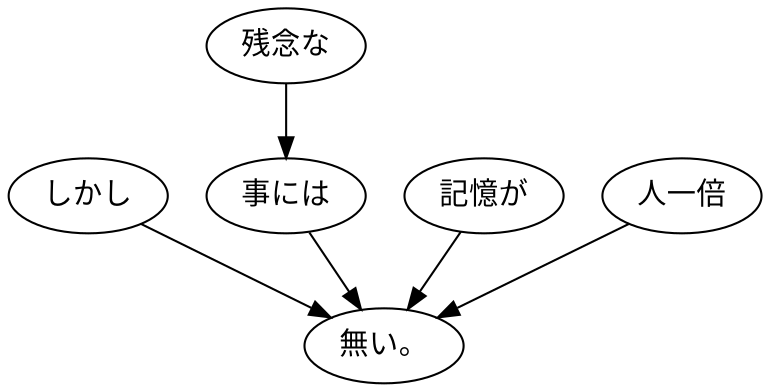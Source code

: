 digraph graph2531 {
	node0 [label="しかし"];
	node1 [label="残念な"];
	node2 [label="事には"];
	node3 [label="記憶が"];
	node4 [label="人一倍"];
	node5 [label="無い。"];
	node0 -> node5;
	node1 -> node2;
	node2 -> node5;
	node3 -> node5;
	node4 -> node5;
}
